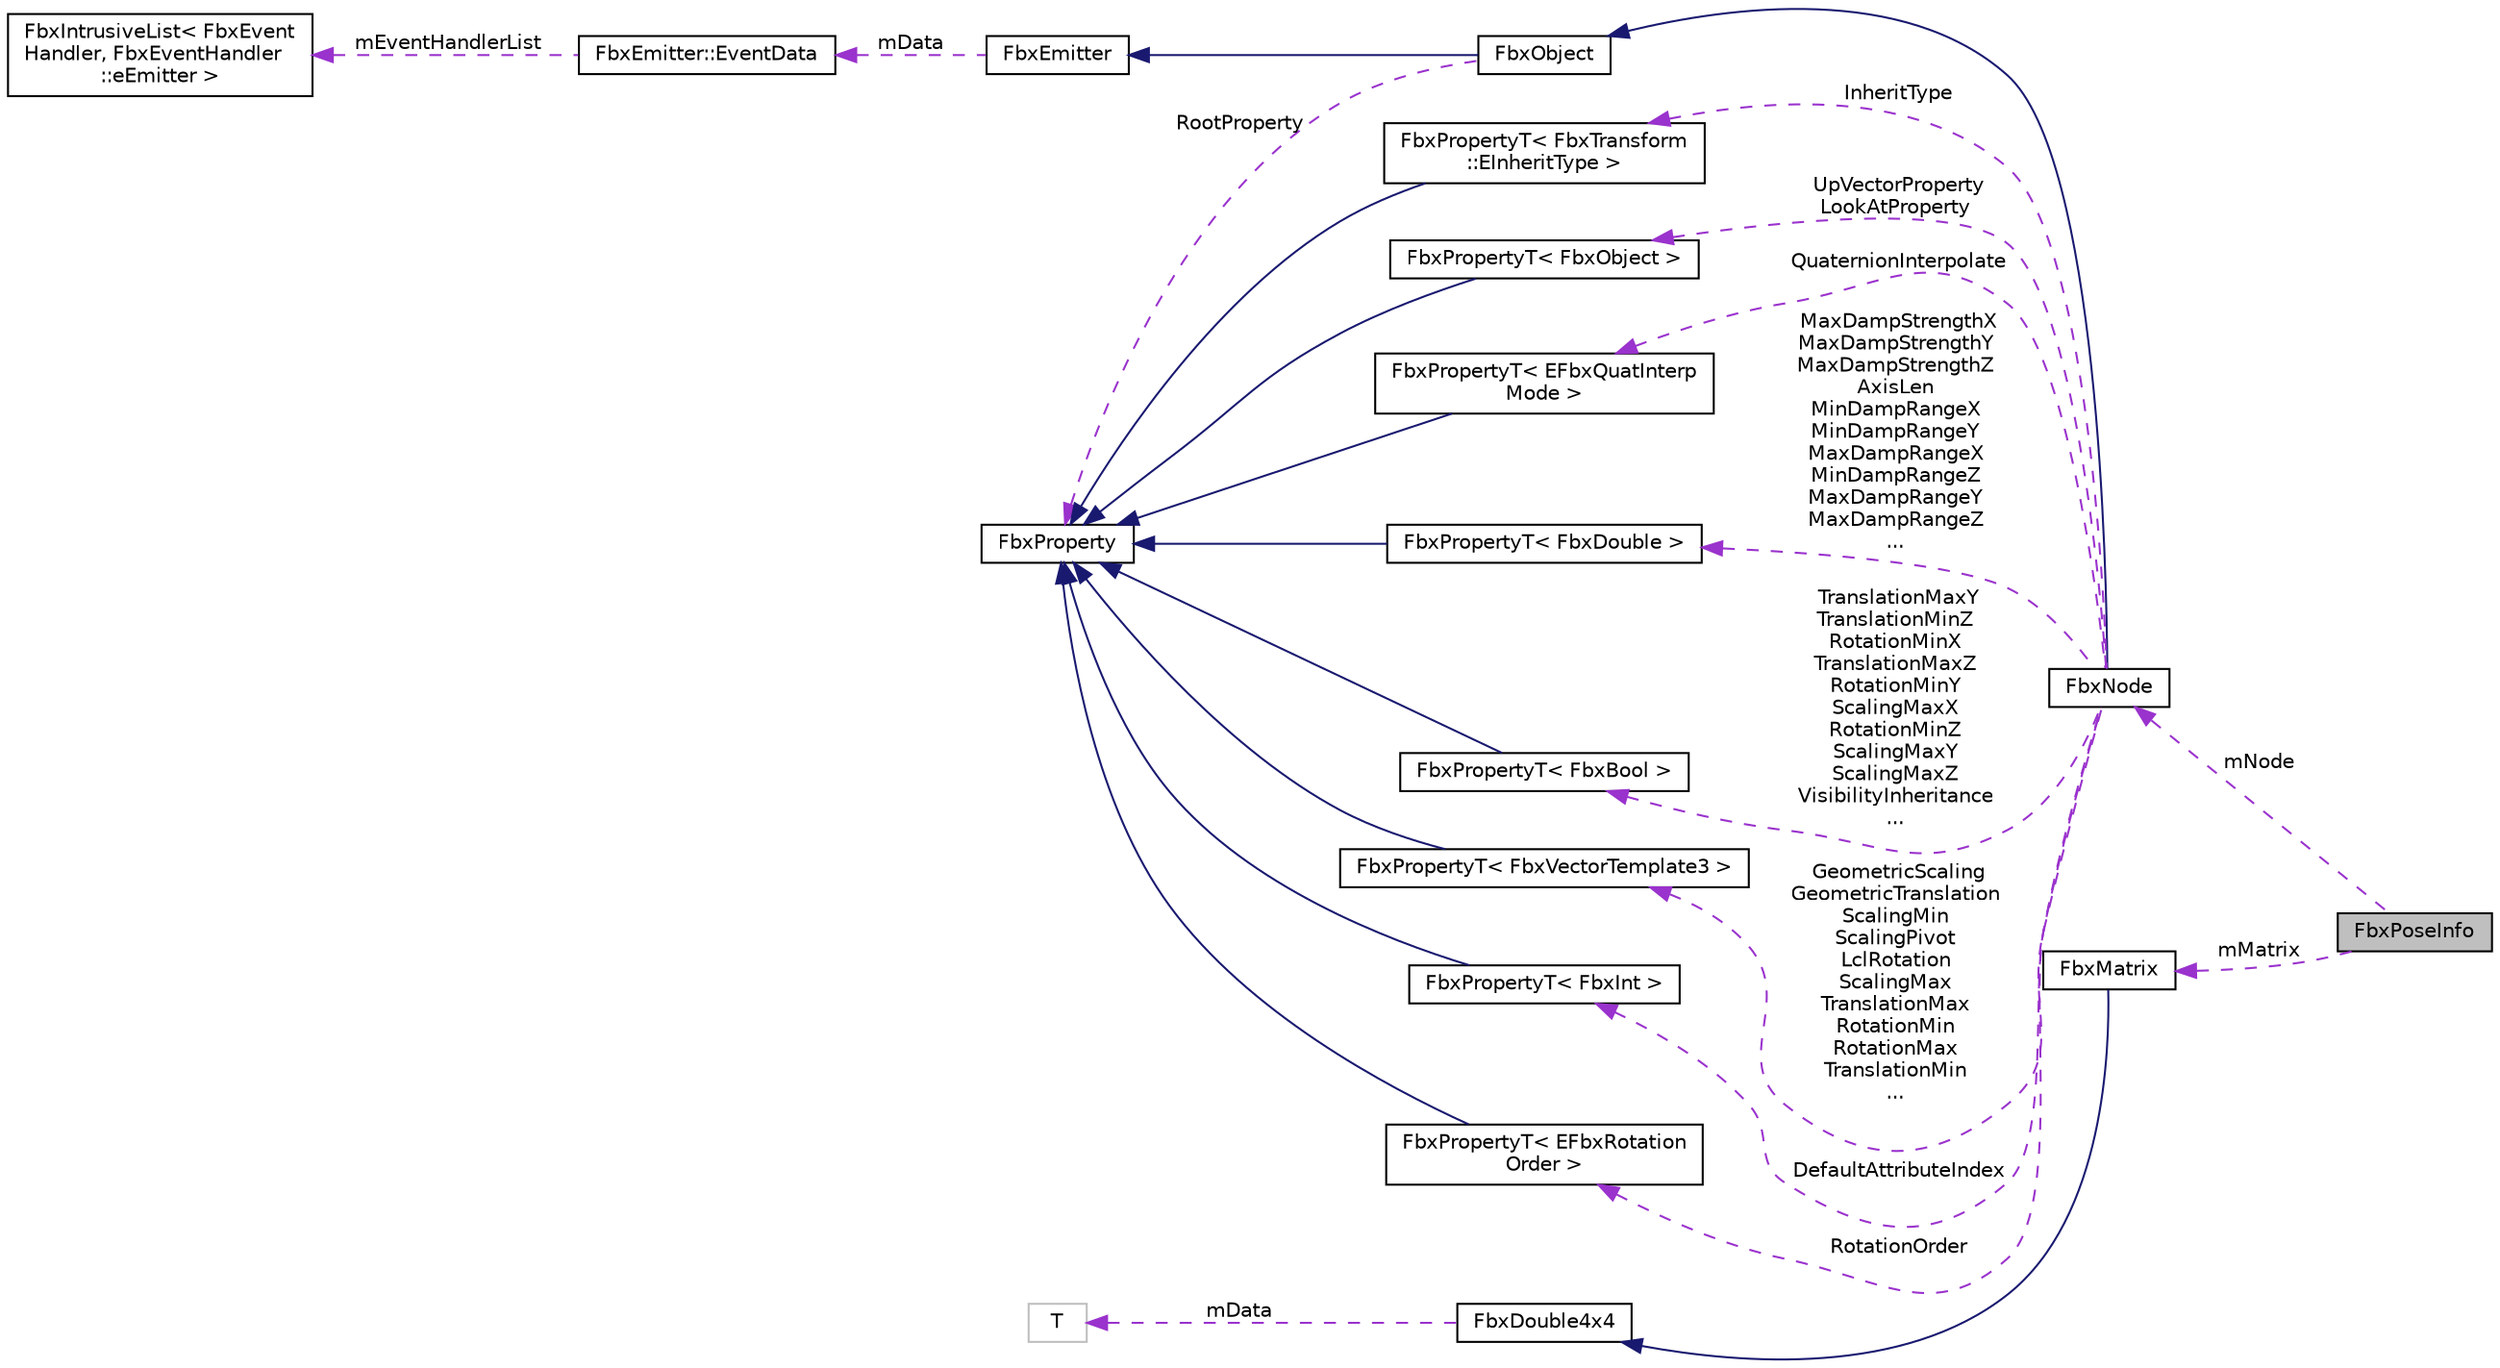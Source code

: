 digraph "FbxPoseInfo"
{
  edge [fontname="Helvetica",fontsize="10",labelfontname="Helvetica",labelfontsize="10"];
  node [fontname="Helvetica",fontsize="10",shape=record];
  rankdir="LR";
  Node1 [label="FbxPoseInfo",height=0.2,width=0.4,color="black", fillcolor="grey75", style="filled", fontcolor="black"];
  Node2 -> Node1 [dir="back",color="darkorchid3",fontsize="10",style="dashed",label=" mNode" ,fontname="Helvetica"];
  Node2 [label="FbxNode",height=0.2,width=0.4,color="black", fillcolor="white", style="filled",URL="$class_fbx_node.html"];
  Node3 -> Node2 [dir="back",color="midnightblue",fontsize="10",style="solid",fontname="Helvetica"];
  Node3 [label="FbxObject",height=0.2,width=0.4,color="black", fillcolor="white", style="filled",URL="$class_fbx_object.html"];
  Node4 -> Node3 [dir="back",color="midnightblue",fontsize="10",style="solid",fontname="Helvetica"];
  Node4 [label="FbxEmitter",height=0.2,width=0.4,color="black", fillcolor="white", style="filled",URL="$class_fbx_emitter.html"];
  Node5 -> Node4 [dir="back",color="darkorchid3",fontsize="10",style="dashed",label=" mData" ,fontname="Helvetica"];
  Node5 [label="FbxEmitter::EventData",height=0.2,width=0.4,color="black", fillcolor="white", style="filled",URL="$struct_fbx_emitter_1_1_event_data.html"];
  Node6 -> Node5 [dir="back",color="darkorchid3",fontsize="10",style="dashed",label=" mEventHandlerList" ,fontname="Helvetica"];
  Node6 [label="FbxIntrusiveList\< FbxEvent\lHandler, FbxEventHandler\l::eEmitter \>",height=0.2,width=0.4,color="black", fillcolor="white", style="filled",URL="$class_fbx_intrusive_list.html"];
  Node7 -> Node3 [dir="back",color="darkorchid3",fontsize="10",style="dashed",label=" RootProperty" ,fontname="Helvetica"];
  Node7 [label="FbxProperty",height=0.2,width=0.4,color="black", fillcolor="white", style="filled",URL="$class_fbx_property.html",tooltip="Class to hold user properties. "];
  Node8 -> Node2 [dir="back",color="darkorchid3",fontsize="10",style="dashed",label=" InheritType" ,fontname="Helvetica"];
  Node8 [label="FbxPropertyT\< FbxTransform\l::EInheritType \>",height=0.2,width=0.4,color="black", fillcolor="white", style="filled",URL="$class_fbx_property_t.html"];
  Node7 -> Node8 [dir="back",color="midnightblue",fontsize="10",style="solid",fontname="Helvetica"];
  Node9 -> Node2 [dir="back",color="darkorchid3",fontsize="10",style="dashed",label=" UpVectorProperty\nLookAtProperty" ,fontname="Helvetica"];
  Node9 [label="FbxPropertyT\< FbxObject \>",height=0.2,width=0.4,color="black", fillcolor="white", style="filled",URL="$class_fbx_property_t.html"];
  Node7 -> Node9 [dir="back",color="midnightblue",fontsize="10",style="solid",fontname="Helvetica"];
  Node10 -> Node2 [dir="back",color="darkorchid3",fontsize="10",style="dashed",label=" QuaternionInterpolate" ,fontname="Helvetica"];
  Node10 [label="FbxPropertyT\< EFbxQuatInterp\lMode \>",height=0.2,width=0.4,color="black", fillcolor="white", style="filled",URL="$class_fbx_property_t.html"];
  Node7 -> Node10 [dir="back",color="midnightblue",fontsize="10",style="solid",fontname="Helvetica"];
  Node11 -> Node2 [dir="back",color="darkorchid3",fontsize="10",style="dashed",label=" MaxDampStrengthX\nMaxDampStrengthY\nMaxDampStrengthZ\nAxisLen\nMinDampRangeX\nMinDampRangeY\nMaxDampRangeX\nMinDampRangeZ\nMaxDampRangeY\nMaxDampRangeZ\n..." ,fontname="Helvetica"];
  Node11 [label="FbxPropertyT\< FbxDouble \>",height=0.2,width=0.4,color="black", fillcolor="white", style="filled",URL="$class_fbx_property_t.html"];
  Node7 -> Node11 [dir="back",color="midnightblue",fontsize="10",style="solid",fontname="Helvetica"];
  Node12 -> Node2 [dir="back",color="darkorchid3",fontsize="10",style="dashed",label=" TranslationMaxY\nTranslationMinZ\nRotationMinX\nTranslationMaxZ\nRotationMinY\nScalingMaxX\nRotationMinZ\nScalingMaxY\nScalingMaxZ\nVisibilityInheritance\n..." ,fontname="Helvetica"];
  Node12 [label="FbxPropertyT\< FbxBool \>",height=0.2,width=0.4,color="black", fillcolor="white", style="filled",URL="$class_fbx_property_t.html"];
  Node7 -> Node12 [dir="back",color="midnightblue",fontsize="10",style="solid",fontname="Helvetica"];
  Node13 -> Node2 [dir="back",color="darkorchid3",fontsize="10",style="dashed",label=" GeometricScaling\nGeometricTranslation\nScalingMin\nScalingPivot\nLclRotation\nScalingMax\nTranslationMax\nRotationMin\nRotationMax\nTranslationMin\n..." ,fontname="Helvetica"];
  Node13 [label="FbxPropertyT\< FbxVectorTemplate3 \>",height=0.2,width=0.4,color="black", fillcolor="white", style="filled",URL="$class_fbx_property_t.html"];
  Node7 -> Node13 [dir="back",color="midnightblue",fontsize="10",style="solid",fontname="Helvetica"];
  Node14 -> Node2 [dir="back",color="darkorchid3",fontsize="10",style="dashed",label=" DefaultAttributeIndex" ,fontname="Helvetica"];
  Node14 [label="FbxPropertyT\< FbxInt \>",height=0.2,width=0.4,color="black", fillcolor="white", style="filled",URL="$class_fbx_property_t.html"];
  Node7 -> Node14 [dir="back",color="midnightblue",fontsize="10",style="solid",fontname="Helvetica"];
  Node15 -> Node2 [dir="back",color="darkorchid3",fontsize="10",style="dashed",label=" RotationOrder" ,fontname="Helvetica"];
  Node15 [label="FbxPropertyT\< EFbxRotation\lOrder \>",height=0.2,width=0.4,color="black", fillcolor="white", style="filled",URL="$class_fbx_property_t.html"];
  Node7 -> Node15 [dir="back",color="midnightblue",fontsize="10",style="solid",fontname="Helvetica"];
  Node16 -> Node1 [dir="back",color="darkorchid3",fontsize="10",style="dashed",label=" mMatrix" ,fontname="Helvetica"];
  Node16 [label="FbxMatrix",height=0.2,width=0.4,color="black", fillcolor="white", style="filled",URL="$class_fbx_matrix.html"];
  Node17 -> Node16 [dir="back",color="midnightblue",fontsize="10",style="solid",fontname="Helvetica"];
  Node17 [label="FbxDouble4x4",height=0.2,width=0.4,color="black", fillcolor="white", style="filled",URL="$class_fbx_vector_template4.html"];
  Node18 -> Node17 [dir="back",color="darkorchid3",fontsize="10",style="dashed",label=" mData" ,fontname="Helvetica"];
  Node18 [label="T",height=0.2,width=0.4,color="grey75", fillcolor="white", style="filled"];
}
